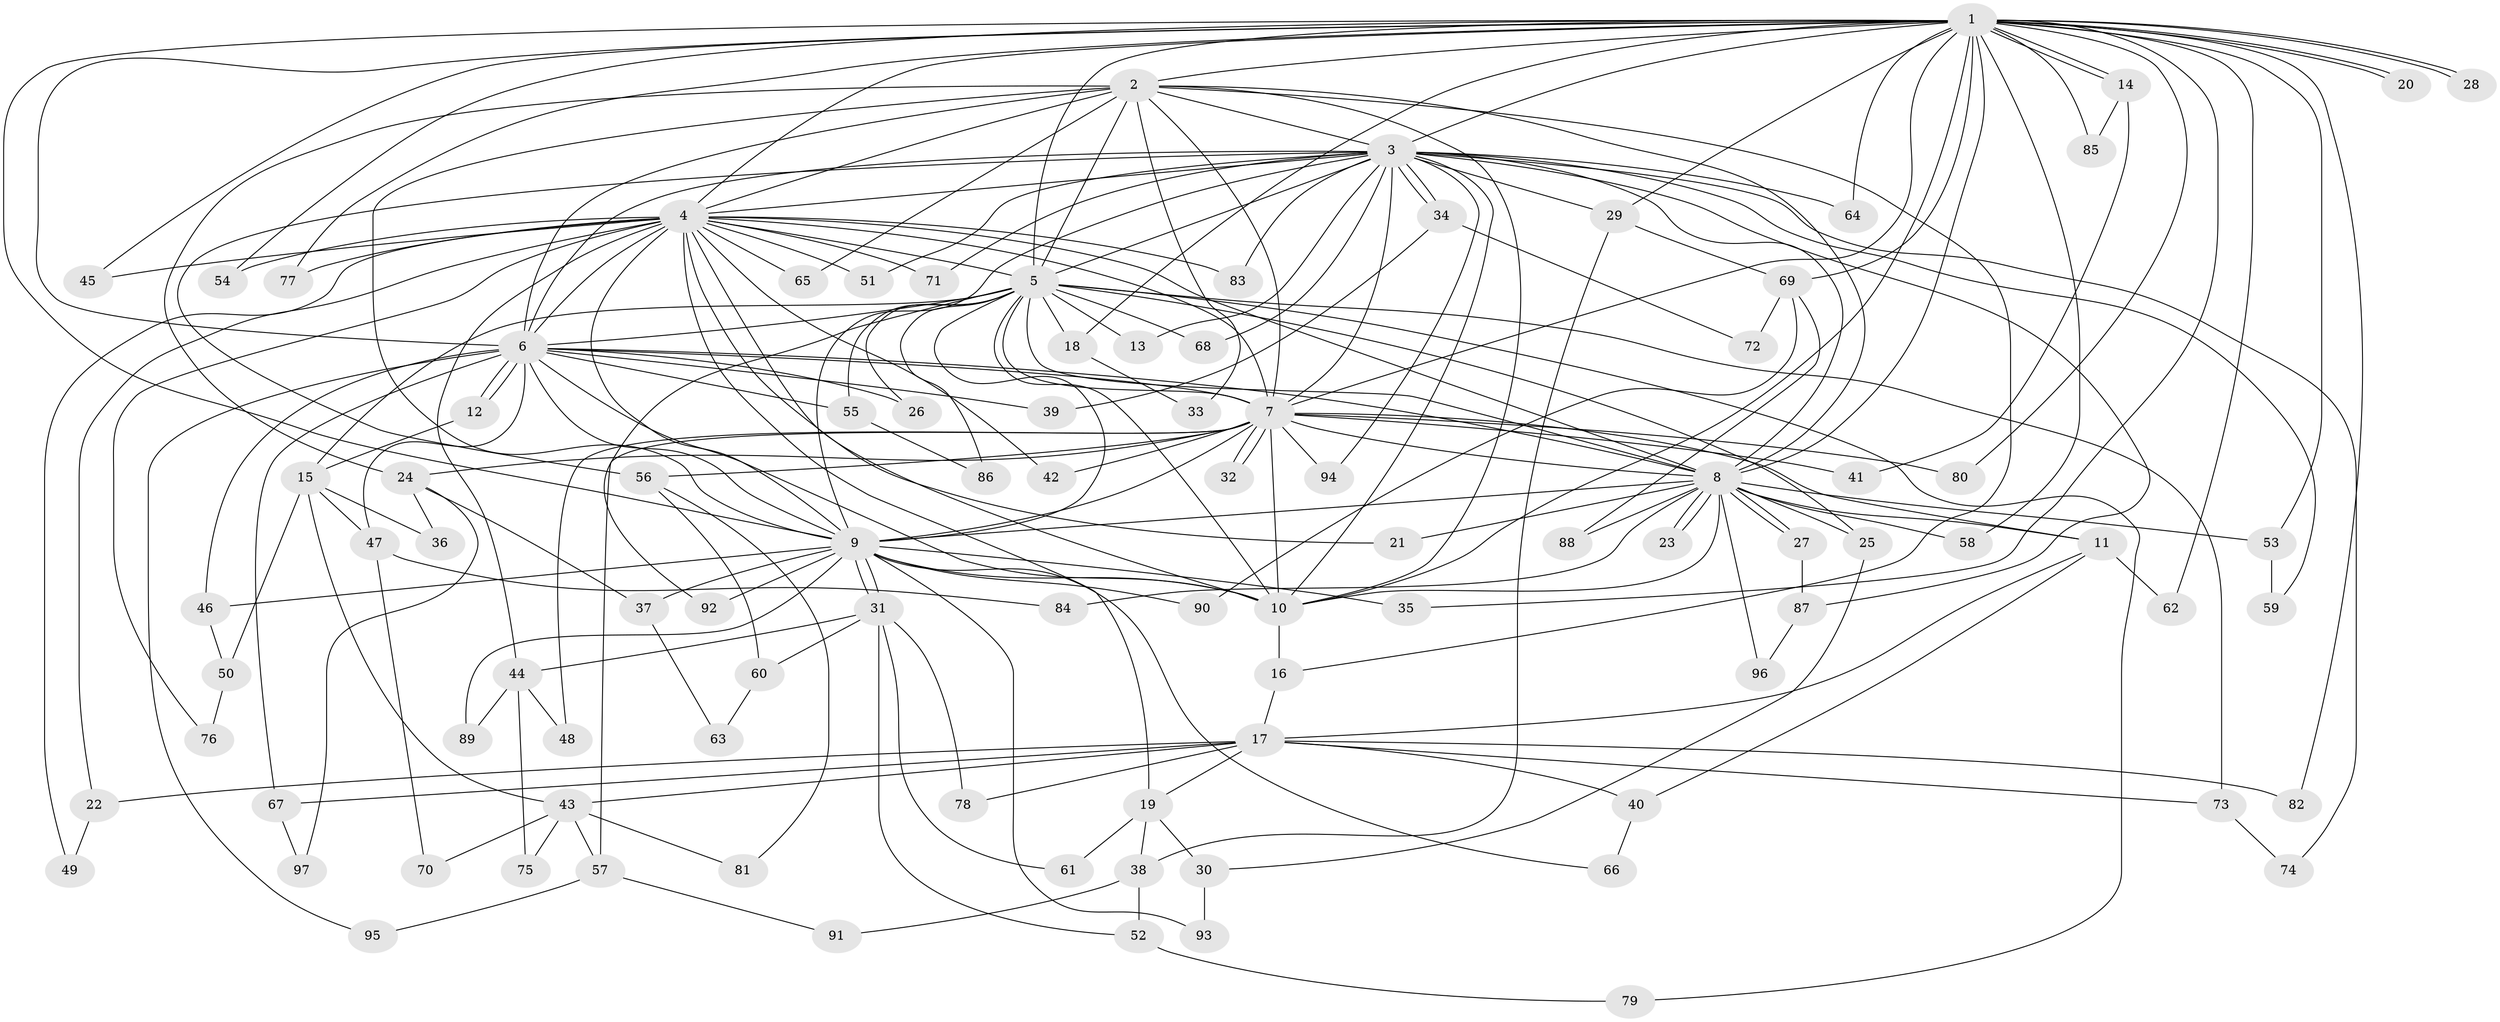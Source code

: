 // Generated by graph-tools (version 1.1) at 2025/46/03/09/25 04:46:28]
// undirected, 97 vertices, 219 edges
graph export_dot {
graph [start="1"]
  node [color=gray90,style=filled];
  1;
  2;
  3;
  4;
  5;
  6;
  7;
  8;
  9;
  10;
  11;
  12;
  13;
  14;
  15;
  16;
  17;
  18;
  19;
  20;
  21;
  22;
  23;
  24;
  25;
  26;
  27;
  28;
  29;
  30;
  31;
  32;
  33;
  34;
  35;
  36;
  37;
  38;
  39;
  40;
  41;
  42;
  43;
  44;
  45;
  46;
  47;
  48;
  49;
  50;
  51;
  52;
  53;
  54;
  55;
  56;
  57;
  58;
  59;
  60;
  61;
  62;
  63;
  64;
  65;
  66;
  67;
  68;
  69;
  70;
  71;
  72;
  73;
  74;
  75;
  76;
  77;
  78;
  79;
  80;
  81;
  82;
  83;
  84;
  85;
  86;
  87;
  88;
  89;
  90;
  91;
  92;
  93;
  94;
  95;
  96;
  97;
  1 -- 2;
  1 -- 3;
  1 -- 4;
  1 -- 5;
  1 -- 6;
  1 -- 7;
  1 -- 8;
  1 -- 9;
  1 -- 10;
  1 -- 14;
  1 -- 14;
  1 -- 18;
  1 -- 20;
  1 -- 20;
  1 -- 28;
  1 -- 28;
  1 -- 29;
  1 -- 35;
  1 -- 45;
  1 -- 53;
  1 -- 54;
  1 -- 58;
  1 -- 62;
  1 -- 64;
  1 -- 69;
  1 -- 77;
  1 -- 80;
  1 -- 82;
  1 -- 85;
  2 -- 3;
  2 -- 4;
  2 -- 5;
  2 -- 6;
  2 -- 7;
  2 -- 8;
  2 -- 9;
  2 -- 10;
  2 -- 16;
  2 -- 24;
  2 -- 33;
  2 -- 65;
  3 -- 4;
  3 -- 5;
  3 -- 6;
  3 -- 7;
  3 -- 8;
  3 -- 9;
  3 -- 10;
  3 -- 13;
  3 -- 29;
  3 -- 34;
  3 -- 34;
  3 -- 51;
  3 -- 56;
  3 -- 59;
  3 -- 64;
  3 -- 68;
  3 -- 71;
  3 -- 74;
  3 -- 83;
  3 -- 87;
  3 -- 94;
  4 -- 5;
  4 -- 6;
  4 -- 7;
  4 -- 8;
  4 -- 9;
  4 -- 10;
  4 -- 19;
  4 -- 21;
  4 -- 22;
  4 -- 42;
  4 -- 44;
  4 -- 45;
  4 -- 49;
  4 -- 51;
  4 -- 54;
  4 -- 65;
  4 -- 71;
  4 -- 76;
  4 -- 77;
  4 -- 83;
  5 -- 6;
  5 -- 7;
  5 -- 8;
  5 -- 9;
  5 -- 10;
  5 -- 13;
  5 -- 15;
  5 -- 18;
  5 -- 25;
  5 -- 26;
  5 -- 55;
  5 -- 68;
  5 -- 73;
  5 -- 79;
  5 -- 86;
  5 -- 92;
  6 -- 7;
  6 -- 8;
  6 -- 9;
  6 -- 10;
  6 -- 12;
  6 -- 12;
  6 -- 26;
  6 -- 39;
  6 -- 46;
  6 -- 47;
  6 -- 55;
  6 -- 67;
  6 -- 95;
  7 -- 8;
  7 -- 9;
  7 -- 10;
  7 -- 11;
  7 -- 24;
  7 -- 32;
  7 -- 32;
  7 -- 41;
  7 -- 42;
  7 -- 48;
  7 -- 56;
  7 -- 57;
  7 -- 80;
  7 -- 94;
  8 -- 9;
  8 -- 10;
  8 -- 11;
  8 -- 21;
  8 -- 23;
  8 -- 23;
  8 -- 25;
  8 -- 27;
  8 -- 27;
  8 -- 53;
  8 -- 58;
  8 -- 84;
  8 -- 88;
  8 -- 96;
  9 -- 10;
  9 -- 31;
  9 -- 31;
  9 -- 35;
  9 -- 37;
  9 -- 46;
  9 -- 66;
  9 -- 89;
  9 -- 90;
  9 -- 92;
  9 -- 93;
  10 -- 16;
  11 -- 17;
  11 -- 40;
  11 -- 62;
  12 -- 15;
  14 -- 41;
  14 -- 85;
  15 -- 36;
  15 -- 43;
  15 -- 47;
  15 -- 50;
  16 -- 17;
  17 -- 19;
  17 -- 22;
  17 -- 40;
  17 -- 43;
  17 -- 67;
  17 -- 73;
  17 -- 78;
  17 -- 82;
  18 -- 33;
  19 -- 30;
  19 -- 38;
  19 -- 61;
  22 -- 49;
  24 -- 36;
  24 -- 37;
  24 -- 97;
  25 -- 30;
  27 -- 87;
  29 -- 38;
  29 -- 69;
  30 -- 93;
  31 -- 44;
  31 -- 52;
  31 -- 60;
  31 -- 61;
  31 -- 78;
  34 -- 39;
  34 -- 72;
  37 -- 63;
  38 -- 52;
  38 -- 91;
  40 -- 66;
  43 -- 57;
  43 -- 70;
  43 -- 75;
  43 -- 81;
  44 -- 48;
  44 -- 75;
  44 -- 89;
  46 -- 50;
  47 -- 70;
  47 -- 84;
  50 -- 76;
  52 -- 79;
  53 -- 59;
  55 -- 86;
  56 -- 60;
  56 -- 81;
  57 -- 91;
  57 -- 95;
  60 -- 63;
  67 -- 97;
  69 -- 72;
  69 -- 88;
  69 -- 90;
  73 -- 74;
  87 -- 96;
}
